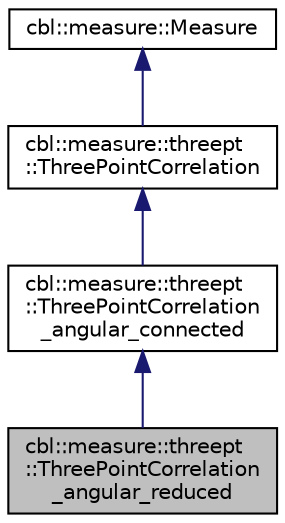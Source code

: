 digraph "cbl::measure::threept::ThreePointCorrelation_angular_reduced"
{
  edge [fontname="Helvetica",fontsize="10",labelfontname="Helvetica",labelfontsize="10"];
  node [fontname="Helvetica",fontsize="10",shape=record];
  Node4 [label="cbl::measure::threept\l::ThreePointCorrelation\l_angular_reduced",height=0.2,width=0.4,color="black", fillcolor="grey75", style="filled", fontcolor="black"];
  Node5 -> Node4 [dir="back",color="midnightblue",fontsize="10",style="solid",fontname="Helvetica"];
  Node5 [label="cbl::measure::threept\l::ThreePointCorrelation\l_angular_connected",height=0.2,width=0.4,color="black", fillcolor="white", style="filled",URL="$d9/d1e/classcbl_1_1measure_1_1threept_1_1ThreePointCorrelation__angular__connected.html",tooltip="The class ThreePointCorrelation_angular_connected. "];
  Node6 -> Node5 [dir="back",color="midnightblue",fontsize="10",style="solid",fontname="Helvetica"];
  Node6 [label="cbl::measure::threept\l::ThreePointCorrelation",height=0.2,width=0.4,color="black", fillcolor="white", style="filled",URL="$d5/df5/classcbl_1_1measure_1_1threept_1_1ThreePointCorrelation.html",tooltip="The class ThreePointCorrelation. "];
  Node7 -> Node6 [dir="back",color="midnightblue",fontsize="10",style="solid",fontname="Helvetica"];
  Node7 [label="cbl::measure::Measure",height=0.2,width=0.4,color="black", fillcolor="white", style="filled",URL="$db/d0a/classcbl_1_1measure_1_1Measure.html",tooltip="The class Measure. "];
}
